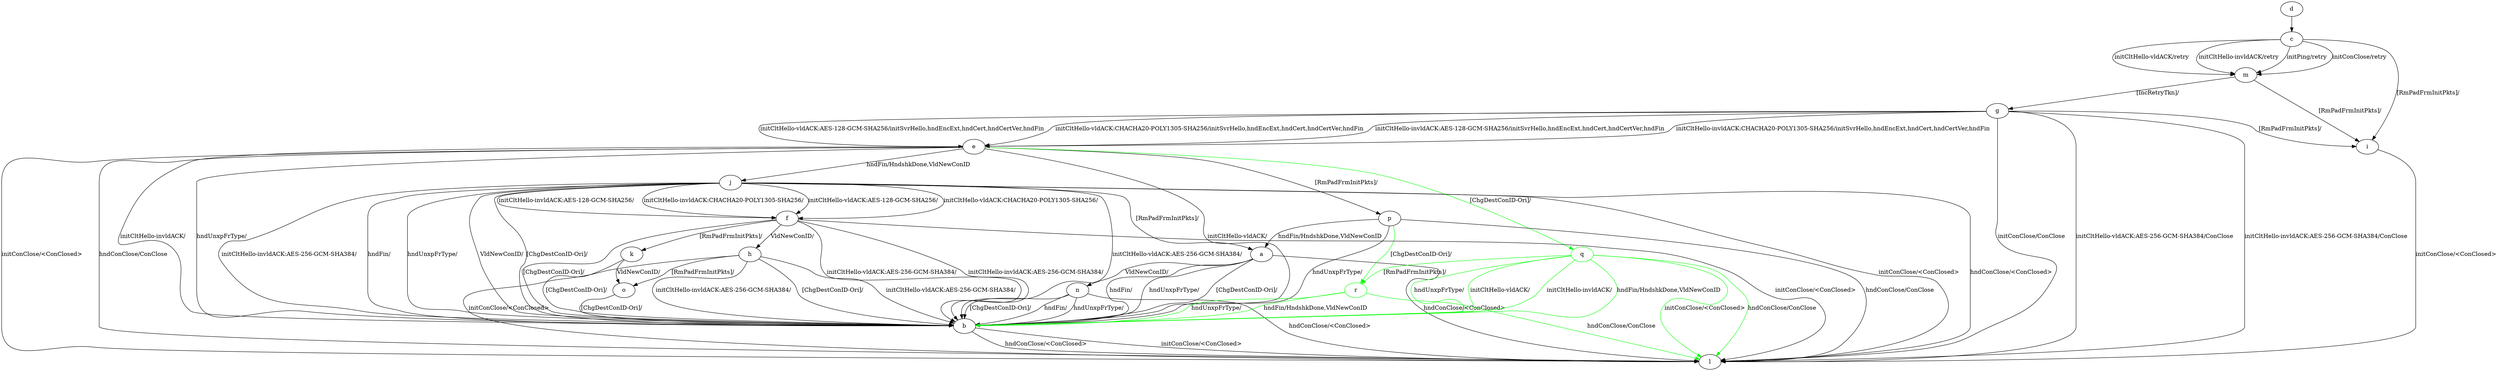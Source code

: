 digraph "" {
	a -> b	[key=0,
		label="hndFin/ "];
	a -> b	[key=1,
		label="hndUnxpFrType/ "];
	a -> b	[key=2,
		label="[ChgDestConID-Ori]/ "];
	a -> l	[key=0,
		label="hndConClose/<ConClosed> "];
	a -> n	[key=0,
		label="VldNewConID/ "];
	b -> l	[key=0,
		label="initConClose/<ConClosed> "];
	b -> l	[key=1,
		label="hndConClose/<ConClosed> "];
	c -> i	[key=0,
		label="[RmPadFrmInitPkts]/ "];
	c -> m	[key=0,
		label="initPing/retry "];
	c -> m	[key=1,
		label="initConClose/retry "];
	c -> m	[key=2,
		label="initCltHello-vldACK/retry "];
	c -> m	[key=3,
		label="initCltHello-invldACK/retry "];
	d -> c	[key=0];
	e -> b	[key=0,
		label="initCltHello-vldACK/ "];
	e -> b	[key=1,
		label="initCltHello-invldACK/ "];
	e -> b	[key=2,
		label="hndUnxpFrType/ "];
	e -> j	[key=0,
		label="hndFin/HndshkDone,VldNewConID "];
	e -> l	[key=0,
		label="initConClose/<ConClosed> "];
	e -> l	[key=1,
		label="hndConClose/ConClose "];
	e -> p	[key=0,
		label="[RmPadFrmInitPkts]/ "];
	q	[color=green];
	e -> q	[key=0,
		color=green,
		label="[ChgDestConID-Ori]/ "];
	f -> b	[key=0,
		label="initCltHello-vldACK:AES-256-GCM-SHA384/ "];
	f -> b	[key=1,
		label="initCltHello-invldACK:AES-256-GCM-SHA384/ "];
	f -> b	[key=2,
		label="[ChgDestConID-Ori]/ "];
	f -> h	[key=0,
		label="VldNewConID/ "];
	f -> k	[key=0,
		label="[RmPadFrmInitPkts]/ "];
	f -> l	[key=0,
		label="initConClose/<ConClosed> "];
	g -> e	[key=0,
		label="initCltHello-vldACK:AES-128-GCM-SHA256/initSvrHello,hndEncExt,hndCert,hndCertVer,hndFin "];
	g -> e	[key=1,
		label="initCltHello-vldACK:CHACHA20-POLY1305-SHA256/initSvrHello,hndEncExt,hndCert,hndCertVer,hndFin "];
	g -> e	[key=2,
		label="initCltHello-invldACK:AES-128-GCM-SHA256/initSvrHello,hndEncExt,hndCert,hndCertVer,hndFin "];
	g -> e	[key=3,
		label="initCltHello-invldACK:CHACHA20-POLY1305-SHA256/initSvrHello,hndEncExt,hndCert,hndCertVer,hndFin "];
	g -> i	[key=0,
		label="[RmPadFrmInitPkts]/ "];
	g -> l	[key=0,
		label="initConClose/ConClose "];
	g -> l	[key=1,
		label="initCltHello-vldACK:AES-256-GCM-SHA384/ConClose "];
	g -> l	[key=2,
		label="initCltHello-invldACK:AES-256-GCM-SHA384/ConClose "];
	h -> b	[key=0,
		label="initCltHello-vldACK:AES-256-GCM-SHA384/ "];
	h -> b	[key=1,
		label="initCltHello-invldACK:AES-256-GCM-SHA384/ "];
	h -> b	[key=2,
		label="[ChgDestConID-Ori]/ "];
	h -> l	[key=0,
		label="initConClose/<ConClosed> "];
	h -> o	[key=0,
		label="[RmPadFrmInitPkts]/ "];
	i -> l	[key=0,
		label="initConClose/<ConClosed> "];
	j -> a	[key=0,
		label="[RmPadFrmInitPkts]/ "];
	j -> b	[key=0,
		label="initCltHello-vldACK:AES-256-GCM-SHA384/ "];
	j -> b	[key=1,
		label="initCltHello-invldACK:AES-256-GCM-SHA384/ "];
	j -> b	[key=2,
		label="hndFin/ "];
	j -> b	[key=3,
		label="hndUnxpFrType/ "];
	j -> b	[key=4,
		label="VldNewConID/ "];
	j -> b	[key=5,
		label="[ChgDestConID-Ori]/ "];
	j -> f	[key=0,
		label="initCltHello-vldACK:AES-128-GCM-SHA256/ "];
	j -> f	[key=1,
		label="initCltHello-vldACK:CHACHA20-POLY1305-SHA256/ "];
	j -> f	[key=2,
		label="initCltHello-invldACK:AES-128-GCM-SHA256/ "];
	j -> f	[key=3,
		label="initCltHello-invldACK:CHACHA20-POLY1305-SHA256/ "];
	j -> l	[key=0,
		label="initConClose/<ConClosed> "];
	j -> l	[key=1,
		label="hndConClose/<ConClosed> "];
	k -> b	[key=0,
		label="[ChgDestConID-Ori]/ "];
	k -> o	[key=0,
		label="VldNewConID/ "];
	m -> g	[key=0,
		label="[IncRetryTkn]/ "];
	m -> i	[key=0,
		label="[RmPadFrmInitPkts]/ "];
	n -> b	[key=0,
		label="hndFin/ "];
	n -> b	[key=1,
		label="hndUnxpFrType/ "];
	n -> b	[key=2,
		label="[ChgDestConID-Ori]/ "];
	n -> l	[key=0,
		label="hndConClose/<ConClosed> "];
	o -> b	[key=0,
		label="[ChgDestConID-Ori]/ "];
	p -> a	[key=0,
		label="hndFin/HndshkDone,VldNewConID "];
	p -> b	[key=0,
		label="hndUnxpFrType/ "];
	p -> l	[key=0,
		label="hndConClose/ConClose "];
	r	[color=green];
	p -> r	[key=0,
		color=green,
		label="[ChgDestConID-Ori]/ "];
	q -> b	[key=0,
		color=green,
		label="initCltHello-vldACK/ "];
	q -> b	[key=1,
		color=green,
		label="initCltHello-invldACK/ "];
	q -> b	[key=2,
		color=green,
		label="hndFin/HndshkDone,VldNewConID "];
	q -> b	[key=3,
		color=green,
		label="hndUnxpFrType/ "];
	q -> l	[key=0,
		color=green,
		label="initConClose/<ConClosed> "];
	q -> l	[key=1,
		color=green,
		label="hndConClose/ConClose "];
	q -> r	[key=0,
		color=green,
		label="[RmPadFrmInitPkts]/ "];
	r -> b	[key=0,
		color=green,
		label="hndFin/HndshkDone,VldNewConID "];
	r -> b	[key=1,
		color=green,
		label="hndUnxpFrType/ "];
	r -> l	[key=0,
		color=green,
		label="hndConClose/ConClose "];
}
